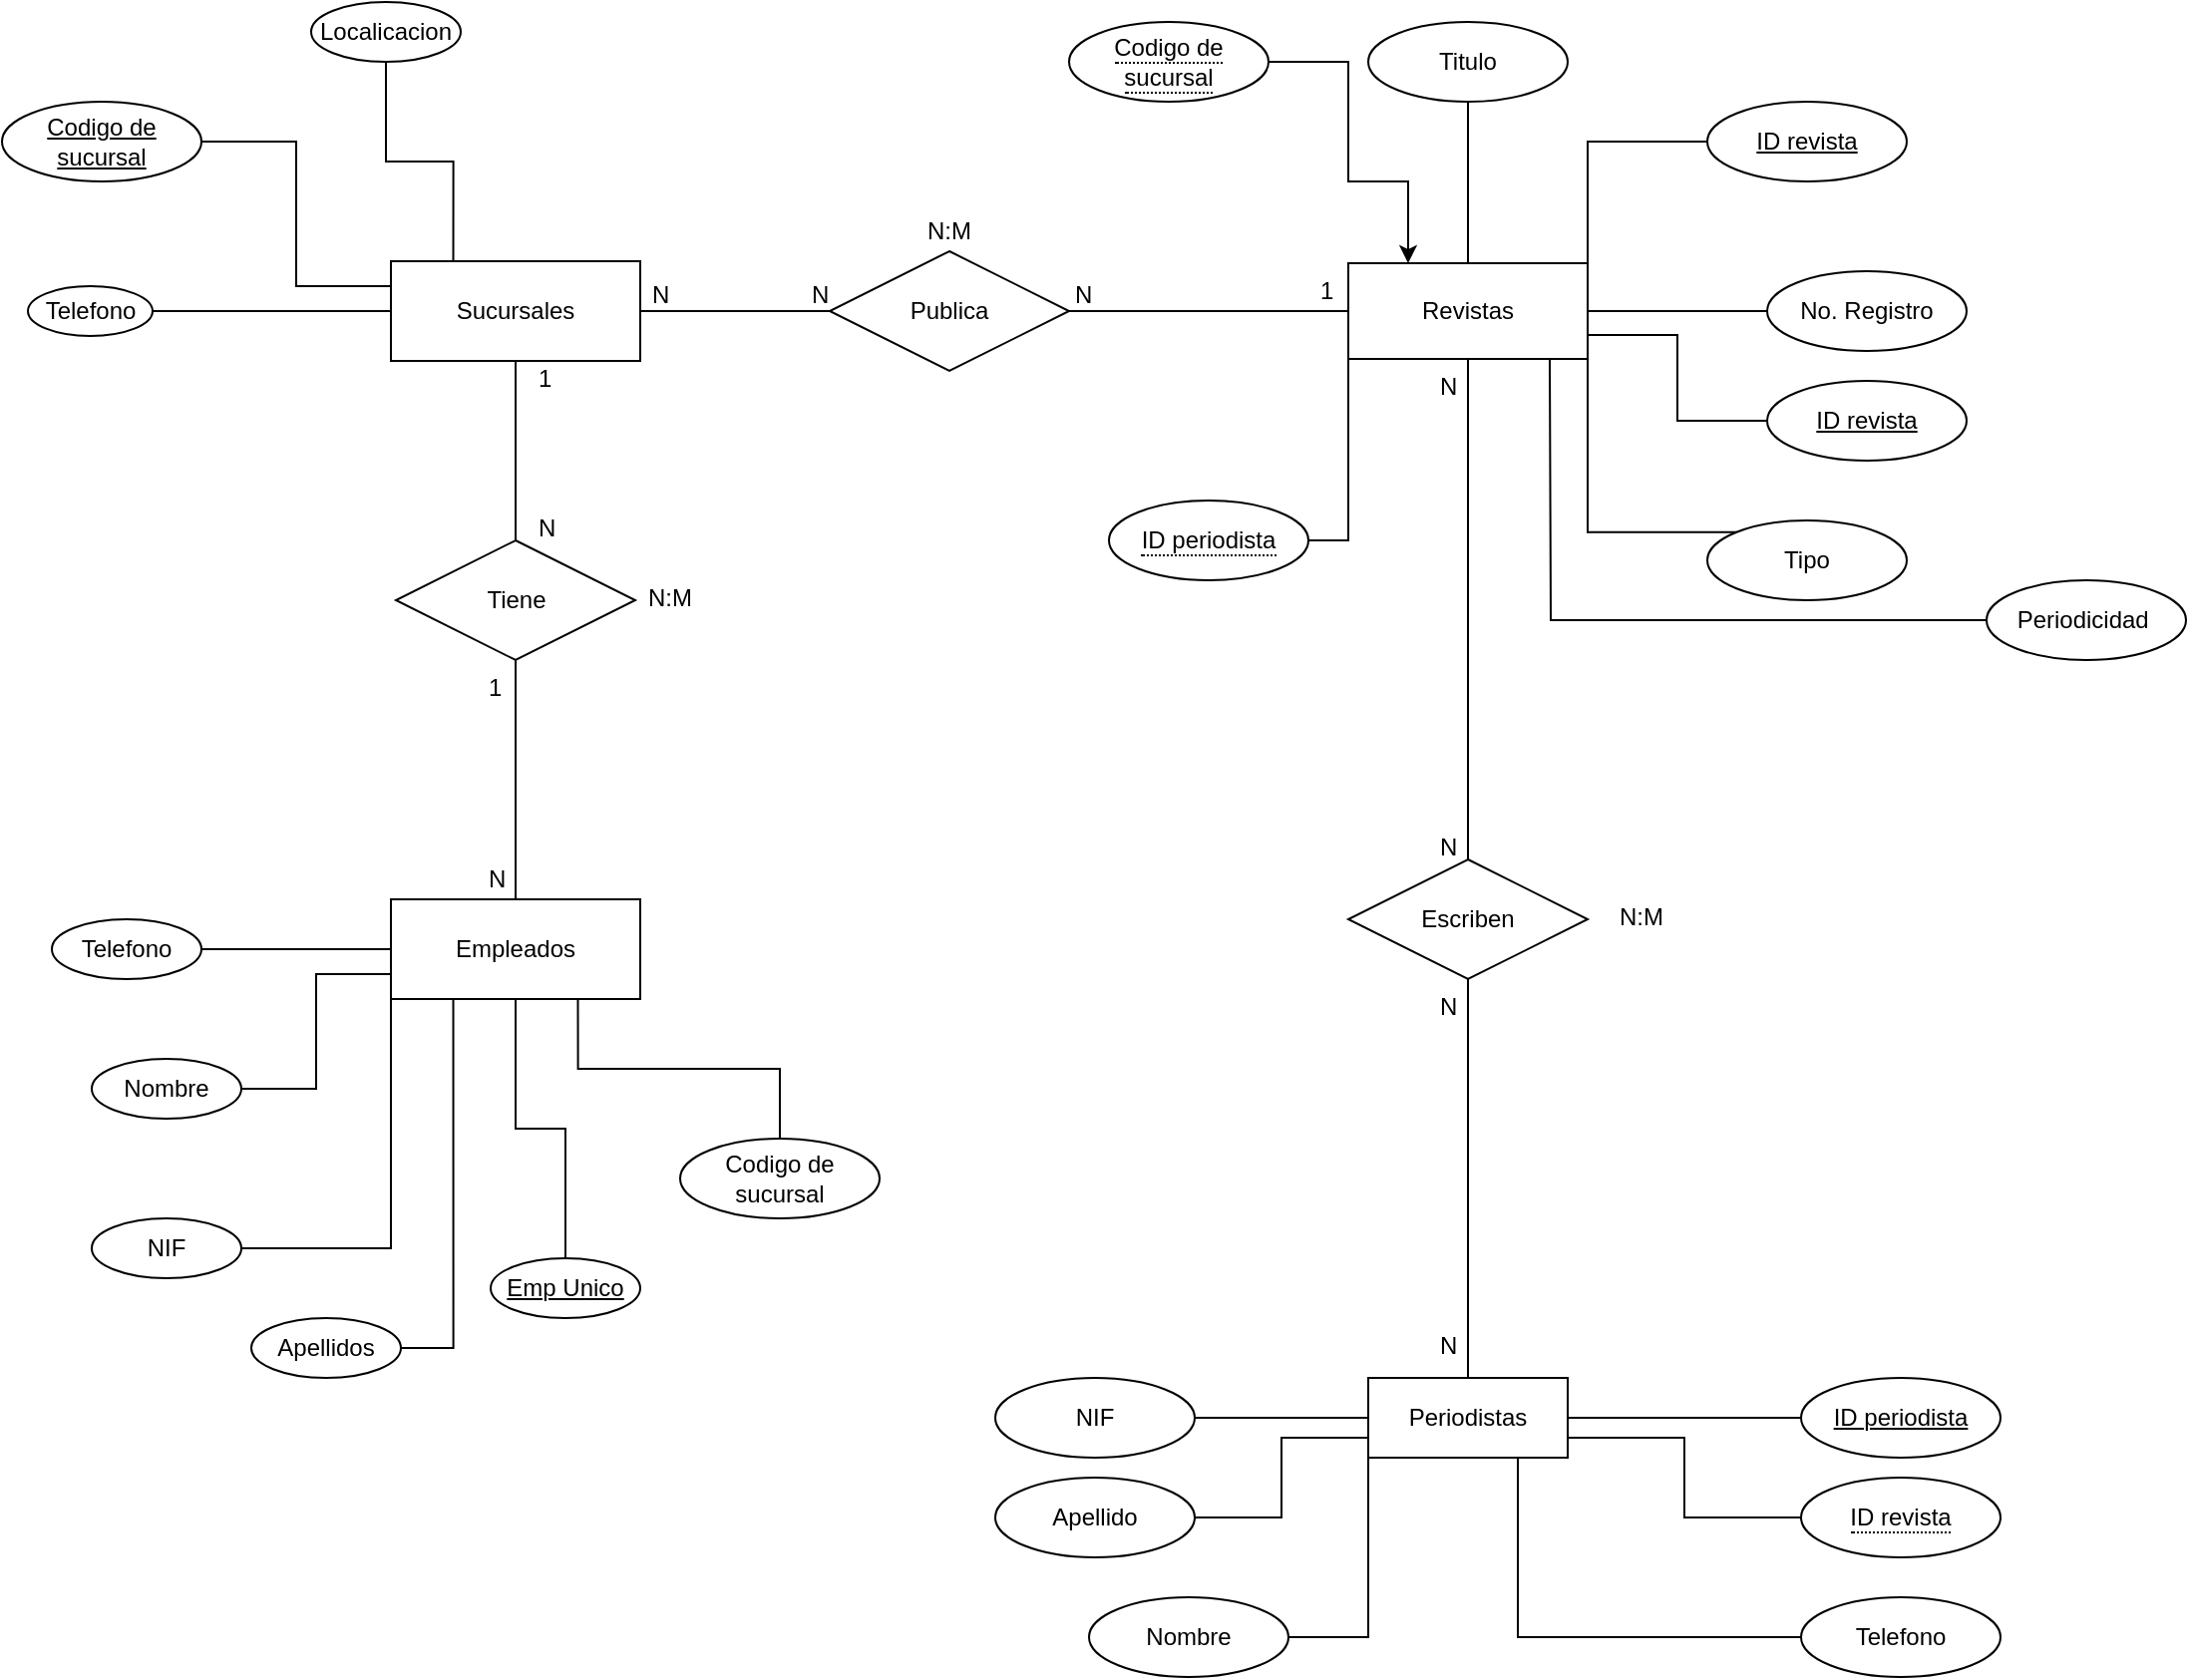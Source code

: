 <mxfile version="22.1.11" type="github">
  <diagram name="Página-1" id="UmTfOm8e8M8Sdv7kFdEf">
    <mxGraphModel dx="2441" dy="925" grid="1" gridSize="10" guides="1" tooltips="1" connect="1" arrows="1" fold="1" page="1" pageScale="1" pageWidth="827" pageHeight="1169" math="0" shadow="0">
      <root>
        <mxCell id="0" />
        <mxCell id="1" parent="0" />
        <mxCell id="8XfUyq8KKlmdykH457QI-1" value="Empleados" style="whiteSpace=wrap;html=1;align=center;" parent="1" vertex="1">
          <mxGeometry x="165" y="680" width="125" height="50" as="geometry" />
        </mxCell>
        <mxCell id="8XfUyq8KKlmdykH457QI-2" value="Revistas" style="whiteSpace=wrap;html=1;align=center;" parent="1" vertex="1">
          <mxGeometry x="645" y="361" width="120" height="48" as="geometry" />
        </mxCell>
        <mxCell id="8XfUyq8KKlmdykH457QI-3" value="Sucursales" style="whiteSpace=wrap;html=1;align=center;" parent="1" vertex="1">
          <mxGeometry x="165" y="360" width="125" height="50" as="geometry" />
        </mxCell>
        <mxCell id="8XfUyq8KKlmdykH457QI-15" style="edgeStyle=orthogonalEdgeStyle;rounded=0;orthogonalLoop=1;jettySize=auto;html=1;exitX=1;exitY=0.5;exitDx=0;exitDy=0;entryX=0;entryY=0.25;entryDx=0;entryDy=0;endArrow=none;endFill=0;" parent="1" source="JGM2QJsTOna2U-1AU0Z5-1" target="8XfUyq8KKlmdykH457QI-3" edge="1">
          <mxGeometry relative="1" as="geometry">
            <mxPoint x="67.855" y="304.142" as="sourcePoint" />
          </mxGeometry>
        </mxCell>
        <mxCell id="8XfUyq8KKlmdykH457QI-14" style="edgeStyle=orthogonalEdgeStyle;rounded=0;orthogonalLoop=1;jettySize=auto;html=1;entryX=0;entryY=0.5;entryDx=0;entryDy=0;endArrow=none;endFill=0;" parent="1" source="8XfUyq8KKlmdykH457QI-5" target="8XfUyq8KKlmdykH457QI-3" edge="1">
          <mxGeometry relative="1" as="geometry" />
        </mxCell>
        <mxCell id="8XfUyq8KKlmdykH457QI-5" value="Telefono" style="ellipse;whiteSpace=wrap;html=1;align=center;" parent="1" vertex="1">
          <mxGeometry x="-17" y="372.5" width="62.5" height="25" as="geometry" />
        </mxCell>
        <mxCell id="8XfUyq8KKlmdykH457QI-16" style="edgeStyle=orthogonalEdgeStyle;rounded=0;orthogonalLoop=1;jettySize=auto;html=1;entryX=0.25;entryY=0;entryDx=0;entryDy=0;endArrow=none;endFill=0;" parent="1" source="8XfUyq8KKlmdykH457QI-6" target="8XfUyq8KKlmdykH457QI-3" edge="1">
          <mxGeometry relative="1" as="geometry" />
        </mxCell>
        <mxCell id="8XfUyq8KKlmdykH457QI-6" value="Localicacion" style="ellipse;whiteSpace=wrap;html=1;align=center;" parent="1" vertex="1">
          <mxGeometry x="125" y="230" width="75" height="30" as="geometry" />
        </mxCell>
        <mxCell id="8XfUyq8KKlmdykH457QI-18" value="" style="edgeStyle=orthogonalEdgeStyle;rounded=0;orthogonalLoop=1;jettySize=auto;html=1;endArrow=none;endFill=0;" parent="1" source="8XfUyq8KKlmdykH457QI-8" target="8XfUyq8KKlmdykH457QI-1" edge="1">
          <mxGeometry relative="1" as="geometry">
            <mxPoint x="70" y="705" as="sourcePoint" />
          </mxGeometry>
        </mxCell>
        <mxCell id="8XfUyq8KKlmdykH457QI-8" value="Telefono" style="ellipse;whiteSpace=wrap;html=1;align=center;" parent="1" vertex="1">
          <mxGeometry x="-5" y="690" width="75" height="30" as="geometry" />
        </mxCell>
        <mxCell id="8XfUyq8KKlmdykH457QI-20" style="edgeStyle=orthogonalEdgeStyle;rounded=0;orthogonalLoop=1;jettySize=auto;html=1;exitX=1;exitY=0.5;exitDx=0;exitDy=0;entryX=0;entryY=1;entryDx=0;entryDy=0;endArrow=none;endFill=0;" parent="1" source="8XfUyq8KKlmdykH457QI-9" target="8XfUyq8KKlmdykH457QI-1" edge="1">
          <mxGeometry relative="1" as="geometry" />
        </mxCell>
        <mxCell id="8XfUyq8KKlmdykH457QI-9" value="NIF" style="ellipse;whiteSpace=wrap;html=1;align=center;" parent="1" vertex="1">
          <mxGeometry x="15" y="840" width="75" height="30" as="geometry" />
        </mxCell>
        <mxCell id="8XfUyq8KKlmdykH457QI-21" style="edgeStyle=orthogonalEdgeStyle;rounded=0;orthogonalLoop=1;jettySize=auto;html=1;entryX=0.25;entryY=1;entryDx=0;entryDy=0;endArrow=none;endFill=0;" parent="1" source="8XfUyq8KKlmdykH457QI-10" target="8XfUyq8KKlmdykH457QI-1" edge="1">
          <mxGeometry relative="1" as="geometry">
            <Array as="points">
              <mxPoint x="196" y="905" />
            </Array>
          </mxGeometry>
        </mxCell>
        <mxCell id="8XfUyq8KKlmdykH457QI-10" value="Apellidos" style="ellipse;whiteSpace=wrap;html=1;align=center;" parent="1" vertex="1">
          <mxGeometry x="95" y="890" width="75" height="30" as="geometry" />
        </mxCell>
        <mxCell id="8XfUyq8KKlmdykH457QI-19" style="edgeStyle=orthogonalEdgeStyle;rounded=0;orthogonalLoop=1;jettySize=auto;html=1;entryX=0;entryY=0.75;entryDx=0;entryDy=0;endArrow=none;endFill=0;" parent="1" source="8XfUyq8KKlmdykH457QI-11" target="8XfUyq8KKlmdykH457QI-1" edge="1">
          <mxGeometry relative="1" as="geometry" />
        </mxCell>
        <mxCell id="8XfUyq8KKlmdykH457QI-11" value="Nombre" style="ellipse;whiteSpace=wrap;html=1;align=center;" parent="1" vertex="1">
          <mxGeometry x="15" y="760" width="75" height="30" as="geometry" />
        </mxCell>
        <mxCell id="8XfUyq8KKlmdykH457QI-22" style="edgeStyle=orthogonalEdgeStyle;rounded=0;orthogonalLoop=1;jettySize=auto;html=1;entryX=0.5;entryY=1;entryDx=0;entryDy=0;endArrow=none;endFill=0;" parent="1" source="8XfUyq8KKlmdykH457QI-12" target="8XfUyq8KKlmdykH457QI-1" edge="1">
          <mxGeometry relative="1" as="geometry" />
        </mxCell>
        <mxCell id="8XfUyq8KKlmdykH457QI-12" value="Emp Unico" style="ellipse;whiteSpace=wrap;html=1;align=center;fontStyle=4;" parent="1" vertex="1">
          <mxGeometry x="215" y="860" width="75" height="30" as="geometry" />
        </mxCell>
        <mxCell id="8XfUyq8KKlmdykH457QI-26" value="" style="edgeStyle=orthogonalEdgeStyle;rounded=0;orthogonalLoop=1;jettySize=auto;html=1;endArrow=none;endFill=0;" parent="1" source="8XfUyq8KKlmdykH457QI-23" target="8XfUyq8KKlmdykH457QI-1" edge="1">
          <mxGeometry relative="1" as="geometry" />
        </mxCell>
        <mxCell id="8XfUyq8KKlmdykH457QI-27" value="" style="edgeStyle=orthogonalEdgeStyle;rounded=0;orthogonalLoop=1;jettySize=auto;html=1;endArrow=none;endFill=0;" parent="1" source="8XfUyq8KKlmdykH457QI-23" target="8XfUyq8KKlmdykH457QI-3" edge="1">
          <mxGeometry relative="1" as="geometry" />
        </mxCell>
        <mxCell id="8XfUyq8KKlmdykH457QI-23" value="Tiene" style="shape=rhombus;perimeter=rhombusPerimeter;whiteSpace=wrap;html=1;align=center;" parent="1" vertex="1">
          <mxGeometry x="167.5" y="500" width="120" height="60" as="geometry" />
        </mxCell>
        <mxCell id="8XfUyq8KKlmdykH457QI-29" value="" style="edgeStyle=orthogonalEdgeStyle;rounded=0;orthogonalLoop=1;jettySize=auto;html=1;endArrow=none;endFill=0;" parent="1" source="8XfUyq8KKlmdykH457QI-28" target="8XfUyq8KKlmdykH457QI-3" edge="1">
          <mxGeometry relative="1" as="geometry" />
        </mxCell>
        <mxCell id="8XfUyq8KKlmdykH457QI-30" style="edgeStyle=orthogonalEdgeStyle;rounded=0;orthogonalLoop=1;jettySize=auto;html=1;entryX=0;entryY=0.5;entryDx=0;entryDy=0;endArrow=none;endFill=0;" parent="1" source="8XfUyq8KKlmdykH457QI-28" target="8XfUyq8KKlmdykH457QI-2" edge="1">
          <mxGeometry relative="1" as="geometry" />
        </mxCell>
        <mxCell id="8XfUyq8KKlmdykH457QI-28" value="Publica" style="shape=rhombus;perimeter=rhombusPerimeter;whiteSpace=wrap;html=1;align=center;" parent="1" vertex="1">
          <mxGeometry x="385" y="355" width="120" height="60" as="geometry" />
        </mxCell>
        <mxCell id="8XfUyq8KKlmdykH457QI-39" style="edgeStyle=orthogonalEdgeStyle;rounded=0;orthogonalLoop=1;jettySize=auto;html=1;exitX=0;exitY=0;exitDx=0;exitDy=0;entryX=1;entryY=1;entryDx=0;entryDy=0;endArrow=none;endFill=0;" parent="1" source="8XfUyq8KKlmdykH457QI-31" target="8XfUyq8KKlmdykH457QI-2" edge="1">
          <mxGeometry relative="1" as="geometry" />
        </mxCell>
        <mxCell id="8XfUyq8KKlmdykH457QI-31" value="Tipo" style="ellipse;whiteSpace=wrap;html=1;align=center;" parent="1" vertex="1">
          <mxGeometry x="825" y="490" width="100" height="40" as="geometry" />
        </mxCell>
        <mxCell id="8XfUyq8KKlmdykH457QI-38" value="" style="edgeStyle=orthogonalEdgeStyle;rounded=0;orthogonalLoop=1;jettySize=auto;html=1;endArrow=none;endFill=0;exitX=0;exitY=0.5;exitDx=0;exitDy=0;" parent="1" source="8XfUyq8KKlmdykH457QI-32" edge="1">
          <mxGeometry relative="1" as="geometry">
            <mxPoint x="966" y="539" as="sourcePoint" />
            <mxPoint x="746" y="409" as="targetPoint" />
          </mxGeometry>
        </mxCell>
        <mxCell id="8XfUyq8KKlmdykH457QI-32" value="Periodicidad&amp;nbsp;" style="ellipse;whiteSpace=wrap;html=1;align=center;" parent="1" vertex="1">
          <mxGeometry x="965" y="520" width="100" height="40" as="geometry" />
        </mxCell>
        <mxCell id="8XfUyq8KKlmdykH457QI-37" value="" style="edgeStyle=orthogonalEdgeStyle;rounded=0;orthogonalLoop=1;jettySize=auto;html=1;endArrow=none;endFill=0;" parent="1" source="8XfUyq8KKlmdykH457QI-33" target="8XfUyq8KKlmdykH457QI-2" edge="1">
          <mxGeometry relative="1" as="geometry" />
        </mxCell>
        <mxCell id="8XfUyq8KKlmdykH457QI-33" value="No. Registro" style="ellipse;whiteSpace=wrap;html=1;align=center;" parent="1" vertex="1">
          <mxGeometry x="855" y="365" width="100" height="40" as="geometry" />
        </mxCell>
        <mxCell id="8XfUyq8KKlmdykH457QI-35" value="" style="edgeStyle=orthogonalEdgeStyle;rounded=0;orthogonalLoop=1;jettySize=auto;html=1;endArrow=none;endFill=0;" parent="1" source="8XfUyq8KKlmdykH457QI-34" target="8XfUyq8KKlmdykH457QI-2" edge="1">
          <mxGeometry relative="1" as="geometry" />
        </mxCell>
        <mxCell id="8XfUyq8KKlmdykH457QI-34" value="Titulo" style="ellipse;whiteSpace=wrap;html=1;align=center;" parent="1" vertex="1">
          <mxGeometry x="655" y="240" width="100" height="40" as="geometry" />
        </mxCell>
        <mxCell id="8XfUyq8KKlmdykH457QI-44" value="1" style="text;strokeColor=none;fillColor=none;spacingLeft=4;spacingRight=4;overflow=hidden;rotatable=0;points=[[0,0.5],[1,0.5]];portConstraint=eastwest;fontSize=12;whiteSpace=wrap;html=1;" parent="1" vertex="1">
          <mxGeometry x="625" y="361" width="40" height="30" as="geometry" />
        </mxCell>
        <mxCell id="8XfUyq8KKlmdykH457QI-45" value="N" style="text;strokeColor=none;fillColor=none;spacingLeft=4;spacingRight=4;overflow=hidden;rotatable=0;points=[[0,0.5],[1,0.5]];portConstraint=eastwest;fontSize=12;whiteSpace=wrap;html=1;" parent="1" vertex="1">
          <mxGeometry x="502" y="363" width="40" height="30" as="geometry" />
        </mxCell>
        <mxCell id="8XfUyq8KKlmdykH457QI-46" value="N" style="text;strokeColor=none;fillColor=none;spacingLeft=4;spacingRight=4;overflow=hidden;rotatable=0;points=[[0,0.5],[1,0.5]];portConstraint=eastwest;fontSize=12;whiteSpace=wrap;html=1;" parent="1" vertex="1">
          <mxGeometry x="290" y="363" width="40" height="30" as="geometry" />
        </mxCell>
        <mxCell id="8XfUyq8KKlmdykH457QI-47" value="N" style="text;strokeColor=none;fillColor=none;spacingLeft=4;spacingRight=4;overflow=hidden;rotatable=0;points=[[0,0.5],[1,0.5]];portConstraint=eastwest;fontSize=12;whiteSpace=wrap;html=1;" parent="1" vertex="1">
          <mxGeometry x="370" y="363" width="40" height="30" as="geometry" />
        </mxCell>
        <mxCell id="8XfUyq8KKlmdykH457QI-49" value="N:M" style="text;strokeColor=none;fillColor=none;spacingLeft=4;spacingRight=4;overflow=hidden;rotatable=0;points=[[0,0.5],[1,0.5]];portConstraint=eastwest;fontSize=12;whiteSpace=wrap;html=1;" parent="1" vertex="1">
          <mxGeometry x="428" y="331" width="40" height="30" as="geometry" />
        </mxCell>
        <mxCell id="JGM2QJsTOna2U-1AU0Z5-1" value="Codigo de sucursal" style="ellipse;whiteSpace=wrap;html=1;align=center;fontStyle=4;" vertex="1" parent="1">
          <mxGeometry x="-30" y="280" width="100" height="40" as="geometry" />
        </mxCell>
        <mxCell id="JGM2QJsTOna2U-1AU0Z5-3" style="edgeStyle=orthogonalEdgeStyle;rounded=0;orthogonalLoop=1;jettySize=auto;html=1;entryX=0.25;entryY=0;entryDx=0;entryDy=0;" edge="1" parent="1" source="JGM2QJsTOna2U-1AU0Z5-2" target="8XfUyq8KKlmdykH457QI-2">
          <mxGeometry relative="1" as="geometry">
            <Array as="points">
              <mxPoint x="645" y="260" />
              <mxPoint x="645" y="320" />
              <mxPoint x="675" y="320" />
            </Array>
          </mxGeometry>
        </mxCell>
        <mxCell id="JGM2QJsTOna2U-1AU0Z5-2" value="&lt;span style=&quot;border-bottom: 1px dotted&quot;&gt;Codigo de sucursal&lt;/span&gt;" style="ellipse;whiteSpace=wrap;html=1;align=center;" vertex="1" parent="1">
          <mxGeometry x="505" y="240" width="100" height="40" as="geometry" />
        </mxCell>
        <mxCell id="JGM2QJsTOna2U-1AU0Z5-5" style="edgeStyle=orthogonalEdgeStyle;rounded=0;orthogonalLoop=1;jettySize=auto;html=1;entryX=1;entryY=0;entryDx=0;entryDy=0;endArrow=none;endFill=0;" edge="1" parent="1" source="JGM2QJsTOna2U-1AU0Z5-7" target="8XfUyq8KKlmdykH457QI-2">
          <mxGeometry relative="1" as="geometry">
            <mxPoint x="825" y="300" as="sourcePoint" />
          </mxGeometry>
        </mxCell>
        <mxCell id="JGM2QJsTOna2U-1AU0Z5-7" value="ID revista" style="ellipse;whiteSpace=wrap;html=1;align=center;fontStyle=4;" vertex="1" parent="1">
          <mxGeometry x="825" y="280" width="100" height="40" as="geometry" />
        </mxCell>
        <mxCell id="JGM2QJsTOna2U-1AU0Z5-10" style="edgeStyle=orthogonalEdgeStyle;rounded=0;orthogonalLoop=1;jettySize=auto;html=1;entryX=0.5;entryY=1;entryDx=0;entryDy=0;endArrow=none;endFill=0;" edge="1" parent="1" source="JGM2QJsTOna2U-1AU0Z5-9" target="8XfUyq8KKlmdykH457QI-2">
          <mxGeometry relative="1" as="geometry" />
        </mxCell>
        <mxCell id="JGM2QJsTOna2U-1AU0Z5-9" value="Escriben" style="shape=rhombus;perimeter=rhombusPerimeter;whiteSpace=wrap;html=1;align=center;" vertex="1" parent="1">
          <mxGeometry x="645" y="660" width="120" height="60" as="geometry" />
        </mxCell>
        <mxCell id="JGM2QJsTOna2U-1AU0Z5-12" style="edgeStyle=orthogonalEdgeStyle;rounded=0;orthogonalLoop=1;jettySize=auto;html=1;entryX=0.5;entryY=1;entryDx=0;entryDy=0;endArrow=none;endFill=0;" edge="1" parent="1" source="JGM2QJsTOna2U-1AU0Z5-11" target="JGM2QJsTOna2U-1AU0Z5-9">
          <mxGeometry relative="1" as="geometry" />
        </mxCell>
        <mxCell id="JGM2QJsTOna2U-1AU0Z5-11" value="Periodistas" style="whiteSpace=wrap;html=1;align=center;" vertex="1" parent="1">
          <mxGeometry x="655" y="920" width="100" height="40" as="geometry" />
        </mxCell>
        <mxCell id="JGM2QJsTOna2U-1AU0Z5-14" style="edgeStyle=orthogonalEdgeStyle;rounded=0;orthogonalLoop=1;jettySize=auto;html=1;entryX=1;entryY=0.5;entryDx=0;entryDy=0;endArrow=none;endFill=0;" edge="1" parent="1" source="JGM2QJsTOna2U-1AU0Z5-13" target="JGM2QJsTOna2U-1AU0Z5-11">
          <mxGeometry relative="1" as="geometry" />
        </mxCell>
        <mxCell id="JGM2QJsTOna2U-1AU0Z5-13" value="ID periodista" style="ellipse;whiteSpace=wrap;html=1;align=center;fontStyle=4;" vertex="1" parent="1">
          <mxGeometry x="872" y="920" width="100" height="40" as="geometry" />
        </mxCell>
        <mxCell id="JGM2QJsTOna2U-1AU0Z5-16" style="edgeStyle=orthogonalEdgeStyle;rounded=0;orthogonalLoop=1;jettySize=auto;html=1;entryX=1;entryY=0.75;entryDx=0;entryDy=0;endArrow=none;endFill=0;" edge="1" parent="1" source="JGM2QJsTOna2U-1AU0Z5-15" target="JGM2QJsTOna2U-1AU0Z5-11">
          <mxGeometry relative="1" as="geometry" />
        </mxCell>
        <mxCell id="JGM2QJsTOna2U-1AU0Z5-15" value="&lt;span style=&quot;border-bottom: 1px dotted&quot;&gt;ID revista&lt;/span&gt;" style="ellipse;whiteSpace=wrap;html=1;align=center;" vertex="1" parent="1">
          <mxGeometry x="872" y="970" width="100" height="40" as="geometry" />
        </mxCell>
        <mxCell id="JGM2QJsTOna2U-1AU0Z5-22" style="edgeStyle=orthogonalEdgeStyle;rounded=0;orthogonalLoop=1;jettySize=auto;html=1;entryX=0;entryY=1;entryDx=0;entryDy=0;endArrow=none;endFill=0;" edge="1" parent="1" source="JGM2QJsTOna2U-1AU0Z5-17" target="JGM2QJsTOna2U-1AU0Z5-11">
          <mxGeometry relative="1" as="geometry" />
        </mxCell>
        <mxCell id="JGM2QJsTOna2U-1AU0Z5-17" value="Nombre" style="ellipse;whiteSpace=wrap;html=1;align=center;" vertex="1" parent="1">
          <mxGeometry x="515" y="1030" width="100" height="40" as="geometry" />
        </mxCell>
        <mxCell id="JGM2QJsTOna2U-1AU0Z5-21" style="edgeStyle=orthogonalEdgeStyle;rounded=0;orthogonalLoop=1;jettySize=auto;html=1;entryX=0;entryY=0.75;entryDx=0;entryDy=0;endArrow=none;endFill=0;" edge="1" parent="1" source="JGM2QJsTOna2U-1AU0Z5-18" target="JGM2QJsTOna2U-1AU0Z5-11">
          <mxGeometry relative="1" as="geometry" />
        </mxCell>
        <mxCell id="JGM2QJsTOna2U-1AU0Z5-18" value="Apellido" style="ellipse;whiteSpace=wrap;html=1;align=center;" vertex="1" parent="1">
          <mxGeometry x="468" y="970" width="100" height="40" as="geometry" />
        </mxCell>
        <mxCell id="JGM2QJsTOna2U-1AU0Z5-20" style="edgeStyle=orthogonalEdgeStyle;rounded=0;orthogonalLoop=1;jettySize=auto;html=1;entryX=0;entryY=0.5;entryDx=0;entryDy=0;endArrow=none;endFill=0;" edge="1" parent="1" source="JGM2QJsTOna2U-1AU0Z5-19" target="JGM2QJsTOna2U-1AU0Z5-11">
          <mxGeometry relative="1" as="geometry" />
        </mxCell>
        <mxCell id="JGM2QJsTOna2U-1AU0Z5-19" value="NIF" style="ellipse;whiteSpace=wrap;html=1;align=center;" vertex="1" parent="1">
          <mxGeometry x="468" y="920" width="100" height="40" as="geometry" />
        </mxCell>
        <mxCell id="JGM2QJsTOna2U-1AU0Z5-24" style="edgeStyle=orthogonalEdgeStyle;rounded=0;orthogonalLoop=1;jettySize=auto;html=1;entryX=0;entryY=1;entryDx=0;entryDy=0;endArrow=none;endFill=0;" edge="1" parent="1" source="JGM2QJsTOna2U-1AU0Z5-23" target="8XfUyq8KKlmdykH457QI-2">
          <mxGeometry relative="1" as="geometry" />
        </mxCell>
        <mxCell id="JGM2QJsTOna2U-1AU0Z5-23" value="&lt;span style=&quot;border-bottom: 1px dotted&quot;&gt;ID periodista&lt;/span&gt;" style="ellipse;whiteSpace=wrap;html=1;align=center;" vertex="1" parent="1">
          <mxGeometry x="525" y="480" width="100" height="40" as="geometry" />
        </mxCell>
        <mxCell id="JGM2QJsTOna2U-1AU0Z5-26" style="edgeStyle=orthogonalEdgeStyle;rounded=0;orthogonalLoop=1;jettySize=auto;html=1;entryX=1;entryY=0.75;entryDx=0;entryDy=0;endArrow=none;endFill=0;" edge="1" parent="1" source="JGM2QJsTOna2U-1AU0Z5-25" target="8XfUyq8KKlmdykH457QI-2">
          <mxGeometry relative="1" as="geometry" />
        </mxCell>
        <mxCell id="JGM2QJsTOna2U-1AU0Z5-25" value="ID revista" style="ellipse;whiteSpace=wrap;html=1;align=center;fontStyle=4;" vertex="1" parent="1">
          <mxGeometry x="855" y="420" width="100" height="40" as="geometry" />
        </mxCell>
        <mxCell id="JGM2QJsTOna2U-1AU0Z5-31" style="edgeStyle=orthogonalEdgeStyle;rounded=0;orthogonalLoop=1;jettySize=auto;html=1;exitX=0.5;exitY=0;exitDx=0;exitDy=0;entryX=0.75;entryY=1;entryDx=0;entryDy=0;endArrow=none;endFill=0;" edge="1" parent="1" source="JGM2QJsTOna2U-1AU0Z5-30" target="8XfUyq8KKlmdykH457QI-1">
          <mxGeometry relative="1" as="geometry" />
        </mxCell>
        <mxCell id="JGM2QJsTOna2U-1AU0Z5-30" value="Codigo de sucursal" style="ellipse;whiteSpace=wrap;html=1;align=center;" vertex="1" parent="1">
          <mxGeometry x="310" y="800" width="100" height="40" as="geometry" />
        </mxCell>
        <mxCell id="JGM2QJsTOna2U-1AU0Z5-33" style="edgeStyle=orthogonalEdgeStyle;rounded=0;orthogonalLoop=1;jettySize=auto;html=1;entryX=0.75;entryY=1;entryDx=0;entryDy=0;endArrow=none;endFill=0;" edge="1" parent="1" source="JGM2QJsTOna2U-1AU0Z5-32" target="JGM2QJsTOna2U-1AU0Z5-11">
          <mxGeometry relative="1" as="geometry" />
        </mxCell>
        <mxCell id="JGM2QJsTOna2U-1AU0Z5-32" value="Telefono" style="ellipse;whiteSpace=wrap;html=1;align=center;" vertex="1" parent="1">
          <mxGeometry x="872" y="1030" width="100" height="40" as="geometry" />
        </mxCell>
        <mxCell id="JGM2QJsTOna2U-1AU0Z5-34" value="N" style="text;strokeColor=none;fillColor=none;spacingLeft=4;spacingRight=4;overflow=hidden;rotatable=0;points=[[0,0.5],[1,0.5]];portConstraint=eastwest;fontSize=12;whiteSpace=wrap;html=1;" vertex="1" parent="1">
          <mxGeometry x="685" y="890" width="40" height="30" as="geometry" />
        </mxCell>
        <mxCell id="JGM2QJsTOna2U-1AU0Z5-35" value="N" style="text;strokeColor=none;fillColor=none;spacingLeft=4;spacingRight=4;overflow=hidden;rotatable=0;points=[[0,0.5],[1,0.5]];portConstraint=eastwest;fontSize=12;whiteSpace=wrap;html=1;" vertex="1" parent="1">
          <mxGeometry x="685" y="720" width="40" height="30" as="geometry" />
        </mxCell>
        <mxCell id="JGM2QJsTOna2U-1AU0Z5-36" value="N" style="text;strokeColor=none;fillColor=none;spacingLeft=4;spacingRight=4;overflow=hidden;rotatable=0;points=[[0,0.5],[1,0.5]];portConstraint=eastwest;fontSize=12;whiteSpace=wrap;html=1;" vertex="1" parent="1">
          <mxGeometry x="685" y="640" width="40" height="30" as="geometry" />
        </mxCell>
        <mxCell id="JGM2QJsTOna2U-1AU0Z5-37" value="N" style="text;strokeColor=none;fillColor=none;spacingLeft=4;spacingRight=4;overflow=hidden;rotatable=0;points=[[0,0.5],[1,0.5]];portConstraint=eastwest;fontSize=12;whiteSpace=wrap;html=1;" vertex="1" parent="1">
          <mxGeometry x="685" y="409" width="40" height="30" as="geometry" />
        </mxCell>
        <mxCell id="JGM2QJsTOna2U-1AU0Z5-38" value="1" style="text;strokeColor=none;fillColor=none;spacingLeft=4;spacingRight=4;overflow=hidden;rotatable=0;points=[[0,0.5],[1,0.5]];portConstraint=eastwest;fontSize=12;whiteSpace=wrap;html=1;" vertex="1" parent="1">
          <mxGeometry x="207.5" y="560" width="40" height="30" as="geometry" />
        </mxCell>
        <mxCell id="JGM2QJsTOna2U-1AU0Z5-39" value="N" style="text;strokeColor=none;fillColor=none;spacingLeft=4;spacingRight=4;overflow=hidden;rotatable=0;points=[[0,0.5],[1,0.5]];portConstraint=eastwest;fontSize=12;whiteSpace=wrap;html=1;" vertex="1" parent="1">
          <mxGeometry x="207.5" y="656" width="40" height="30" as="geometry" />
        </mxCell>
        <mxCell id="JGM2QJsTOna2U-1AU0Z5-40" value="1" style="text;strokeColor=none;fillColor=none;spacingLeft=4;spacingRight=4;overflow=hidden;rotatable=0;points=[[0,0.5],[1,0.5]];portConstraint=eastwest;fontSize=12;whiteSpace=wrap;html=1;" vertex="1" parent="1">
          <mxGeometry x="232.5" y="405" width="40" height="30" as="geometry" />
        </mxCell>
        <mxCell id="JGM2QJsTOna2U-1AU0Z5-41" value="N" style="text;strokeColor=none;fillColor=none;spacingLeft=4;spacingRight=4;overflow=hidden;rotatable=0;points=[[0,0.5],[1,0.5]];portConstraint=eastwest;fontSize=12;whiteSpace=wrap;html=1;" vertex="1" parent="1">
          <mxGeometry x="232.5" y="480" width="40" height="30" as="geometry" />
        </mxCell>
        <mxCell id="JGM2QJsTOna2U-1AU0Z5-42" value="N:M" style="text;strokeColor=none;fillColor=none;spacingLeft=4;spacingRight=4;overflow=hidden;rotatable=0;points=[[0,0.5],[1,0.5]];portConstraint=eastwest;fontSize=12;whiteSpace=wrap;html=1;" vertex="1" parent="1">
          <mxGeometry x="287.5" y="515" width="40" height="30" as="geometry" />
        </mxCell>
        <mxCell id="JGM2QJsTOna2U-1AU0Z5-43" value="N:M" style="text;strokeColor=none;fillColor=none;spacingLeft=4;spacingRight=4;overflow=hidden;rotatable=0;points=[[0,0.5],[1,0.5]];portConstraint=eastwest;fontSize=12;whiteSpace=wrap;html=1;" vertex="1" parent="1">
          <mxGeometry x="775" y="675" width="40" height="30" as="geometry" />
        </mxCell>
      </root>
    </mxGraphModel>
  </diagram>
</mxfile>
